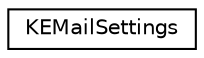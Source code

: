 digraph "Graphical Class Hierarchy"
{
  edge [fontname="Helvetica",fontsize="10",labelfontname="Helvetica",labelfontsize="10"];
  node [fontname="Helvetica",fontsize="10",shape=record];
  rankdir="LR";
  Node0 [label="KEMailSettings",height=0.2,width=0.4,color="black", fillcolor="white", style="filled",URL="$classKEMailSettings.html",tooltip="This is just a small class to facilitate accessing e-mail settings in a sane way, and allowing any pr..."];
}
